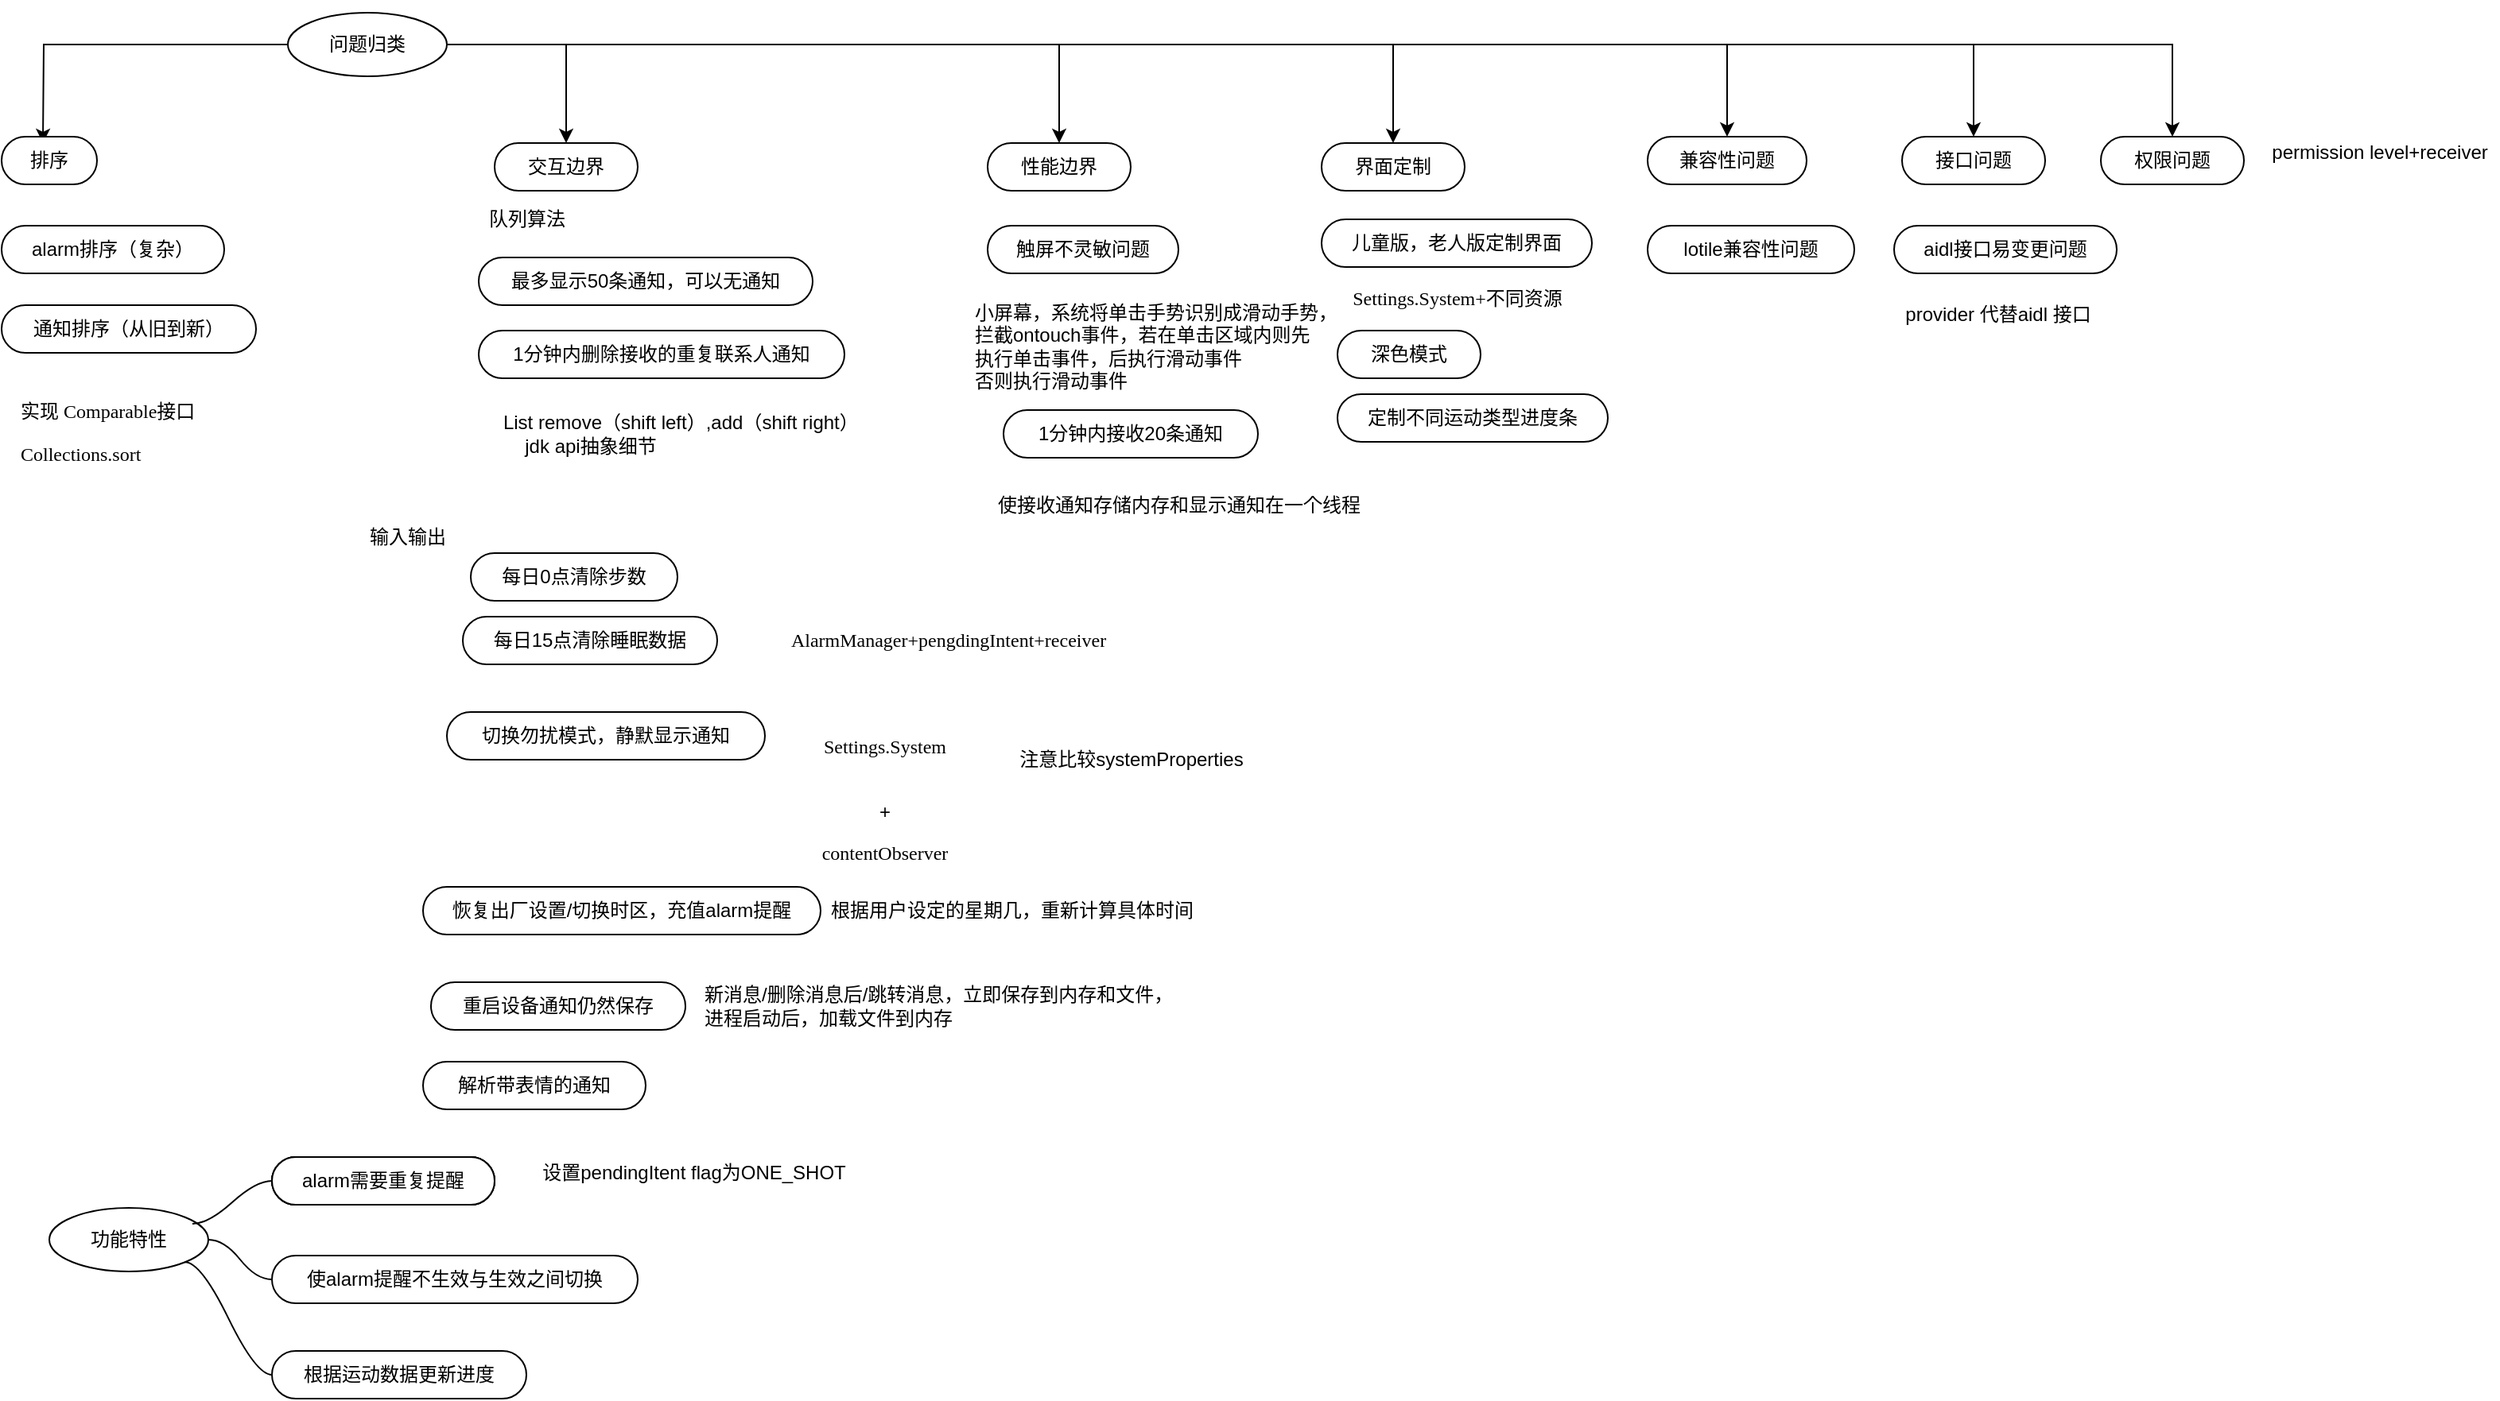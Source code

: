 <mxfile version="14.4.8" type="github" pages="5">
  <diagram id="mVWWuTxC_VbO-vwNad3Q" name="Plan">
    <mxGraphModel dx="782" dy="404" grid="1" gridSize="10" guides="1" tooltips="1" connect="1" arrows="1" fold="1" page="1" pageScale="1" pageWidth="850" pageHeight="1100" math="0" shadow="0">
      <root>
        <mxCell id="tNLlz-yMEQtdrSRHmOsQ-0" />
        <mxCell id="tNLlz-yMEQtdrSRHmOsQ-1" parent="tNLlz-yMEQtdrSRHmOsQ-0" />
        <mxCell id="tNLlz-yMEQtdrSRHmOsQ-23" style="edgeStyle=orthogonalEdgeStyle;rounded=0;orthogonalLoop=1;jettySize=auto;html=1;exitX=1;exitY=0.5;exitDx=0;exitDy=0;entryX=0.5;entryY=0;entryDx=0;entryDy=0;" parent="tNLlz-yMEQtdrSRHmOsQ-1" source="tNLlz-yMEQtdrSRHmOsQ-5" target="tNLlz-yMEQtdrSRHmOsQ-19" edge="1">
          <mxGeometry relative="1" as="geometry" />
        </mxCell>
        <mxCell id="tNLlz-yMEQtdrSRHmOsQ-24" style="edgeStyle=orthogonalEdgeStyle;rounded=0;orthogonalLoop=1;jettySize=auto;html=1;entryX=0.5;entryY=0;entryDx=0;entryDy=0;" parent="tNLlz-yMEQtdrSRHmOsQ-1" source="tNLlz-yMEQtdrSRHmOsQ-5" edge="1">
          <mxGeometry relative="1" as="geometry">
            <mxPoint x="36" y="152" as="targetPoint" />
          </mxGeometry>
        </mxCell>
        <mxCell id="tNLlz-yMEQtdrSRHmOsQ-25" style="edgeStyle=orthogonalEdgeStyle;rounded=0;orthogonalLoop=1;jettySize=auto;html=1;entryX=0.5;entryY=0;entryDx=0;entryDy=0;" parent="tNLlz-yMEQtdrSRHmOsQ-1" source="tNLlz-yMEQtdrSRHmOsQ-5" target="tNLlz-yMEQtdrSRHmOsQ-18" edge="1">
          <mxGeometry relative="1" as="geometry" />
        </mxCell>
        <mxCell id="tNLlz-yMEQtdrSRHmOsQ-34" style="edgeStyle=orthogonalEdgeStyle;rounded=0;orthogonalLoop=1;jettySize=auto;html=1;" parent="tNLlz-yMEQtdrSRHmOsQ-1" source="tNLlz-yMEQtdrSRHmOsQ-5" target="tNLlz-yMEQtdrSRHmOsQ-26" edge="1">
          <mxGeometry relative="1" as="geometry" />
        </mxCell>
        <mxCell id="tNLlz-yMEQtdrSRHmOsQ-56" style="edgeStyle=orthogonalEdgeStyle;rounded=0;orthogonalLoop=1;jettySize=auto;html=1;" parent="tNLlz-yMEQtdrSRHmOsQ-1" source="tNLlz-yMEQtdrSRHmOsQ-5" target="tNLlz-yMEQtdrSRHmOsQ-54" edge="1">
          <mxGeometry relative="1" as="geometry" />
        </mxCell>
        <mxCell id="tNLlz-yMEQtdrSRHmOsQ-57" style="edgeStyle=orthogonalEdgeStyle;rounded=0;orthogonalLoop=1;jettySize=auto;html=1;entryX=0.5;entryY=0;entryDx=0;entryDy=0;" parent="tNLlz-yMEQtdrSRHmOsQ-1" source="tNLlz-yMEQtdrSRHmOsQ-5" target="tNLlz-yMEQtdrSRHmOsQ-52" edge="1">
          <mxGeometry relative="1" as="geometry" />
        </mxCell>
        <mxCell id="tNLlz-yMEQtdrSRHmOsQ-61" style="edgeStyle=orthogonalEdgeStyle;rounded=0;orthogonalLoop=1;jettySize=auto;html=1;entryX=0.5;entryY=0;entryDx=0;entryDy=0;" parent="tNLlz-yMEQtdrSRHmOsQ-1" source="tNLlz-yMEQtdrSRHmOsQ-5" target="tNLlz-yMEQtdrSRHmOsQ-60" edge="1">
          <mxGeometry relative="1" as="geometry" />
        </mxCell>
        <mxCell id="tNLlz-yMEQtdrSRHmOsQ-5" value="问题归类" style="ellipse;whiteSpace=wrap;html=1;align=center;newEdgeStyle={&quot;edgeStyle&quot;:&quot;entityRelationEdgeStyle&quot;,&quot;startArrow&quot;:&quot;none&quot;,&quot;endArrow&quot;:&quot;none&quot;,&quot;segment&quot;:10,&quot;curved&quot;:1};treeFolding=1;treeMoving=1;" parent="tNLlz-yMEQtdrSRHmOsQ-1" vertex="1">
          <mxGeometry x="190" y="70" width="100" height="40" as="geometry" />
        </mxCell>
        <mxCell id="tNLlz-yMEQtdrSRHmOsQ-15" style="edgeStyle=orthogonalEdgeStyle;rounded=0;orthogonalLoop=1;jettySize=auto;html=1;exitX=0.5;exitY=1;exitDx=0;exitDy=0;" parent="tNLlz-yMEQtdrSRHmOsQ-1" edge="1">
          <mxGeometry relative="1" as="geometry">
            <mxPoint x="156" y="70" as="sourcePoint" />
            <mxPoint x="156" y="70" as="targetPoint" />
          </mxGeometry>
        </mxCell>
        <mxCell id="tNLlz-yMEQtdrSRHmOsQ-16" value="排序" style="whiteSpace=wrap;html=1;rounded=1;arcSize=50;align=center;verticalAlign=middle;strokeWidth=1;autosize=1;spacing=4;treeFolding=1;treeMoving=1;newEdgeStyle={&quot;edgeStyle&quot;:&quot;entityRelationEdgeStyle&quot;,&quot;startArrow&quot;:&quot;none&quot;,&quot;endArrow&quot;:&quot;none&quot;,&quot;segment&quot;:10,&quot;curved&quot;:1};" parent="tNLlz-yMEQtdrSRHmOsQ-1" vertex="1">
          <mxGeometry x="10" y="148" width="60" height="30" as="geometry" />
        </mxCell>
        <mxCell id="tNLlz-yMEQtdrSRHmOsQ-18" value="交互边界" style="whiteSpace=wrap;html=1;rounded=1;arcSize=50;align=center;verticalAlign=middle;strokeWidth=1;autosize=1;spacing=4;treeFolding=1;treeMoving=1;newEdgeStyle={&quot;edgeStyle&quot;:&quot;entityRelationEdgeStyle&quot;,&quot;startArrow&quot;:&quot;none&quot;,&quot;endArrow&quot;:&quot;none&quot;,&quot;segment&quot;:10,&quot;curved&quot;:1};" parent="tNLlz-yMEQtdrSRHmOsQ-1" vertex="1">
          <mxGeometry x="320" y="152" width="90" height="30" as="geometry" />
        </mxCell>
        <mxCell id="tNLlz-yMEQtdrSRHmOsQ-19" value="界面定制" style="whiteSpace=wrap;html=1;rounded=1;arcSize=50;align=center;verticalAlign=middle;strokeWidth=1;autosize=1;spacing=4;treeFolding=1;treeMoving=1;newEdgeStyle={&quot;edgeStyle&quot;:&quot;entityRelationEdgeStyle&quot;,&quot;startArrow&quot;:&quot;none&quot;,&quot;endArrow&quot;:&quot;none&quot;,&quot;segment&quot;:10,&quot;curved&quot;:1};" parent="tNLlz-yMEQtdrSRHmOsQ-1" vertex="1">
          <mxGeometry x="840" y="152" width="90" height="30" as="geometry" />
        </mxCell>
        <mxCell id="tNLlz-yMEQtdrSRHmOsQ-26" value="性能边界" style="whiteSpace=wrap;html=1;rounded=1;arcSize=50;align=center;verticalAlign=middle;strokeWidth=1;autosize=1;spacing=4;treeFolding=1;treeMoving=1;newEdgeStyle={&quot;edgeStyle&quot;:&quot;entityRelationEdgeStyle&quot;,&quot;startArrow&quot;:&quot;none&quot;,&quot;endArrow&quot;:&quot;none&quot;,&quot;segment&quot;:10,&quot;curved&quot;:1};" parent="tNLlz-yMEQtdrSRHmOsQ-1" vertex="1">
          <mxGeometry x="630" y="152" width="90" height="30" as="geometry" />
        </mxCell>
        <mxCell id="tNLlz-yMEQtdrSRHmOsQ-28" value="alarm排序（复杂）" style="whiteSpace=wrap;html=1;rounded=1;arcSize=50;align=center;verticalAlign=middle;strokeWidth=1;autosize=1;spacing=4;treeFolding=1;treeMoving=1;newEdgeStyle={&quot;edgeStyle&quot;:&quot;entityRelationEdgeStyle&quot;,&quot;startArrow&quot;:&quot;none&quot;,&quot;endArrow&quot;:&quot;none&quot;,&quot;segment&quot;:10,&quot;curved&quot;:1};" parent="tNLlz-yMEQtdrSRHmOsQ-1" vertex="1">
          <mxGeometry x="10" y="204" width="140" height="30" as="geometry" />
        </mxCell>
        <mxCell id="tNLlz-yMEQtdrSRHmOsQ-29" value="通知排序（从旧到新）" style="whiteSpace=wrap;html=1;rounded=1;arcSize=50;align=center;verticalAlign=middle;strokeWidth=1;autosize=1;spacing=4;treeFolding=1;treeMoving=1;newEdgeStyle={&quot;edgeStyle&quot;:&quot;entityRelationEdgeStyle&quot;,&quot;startArrow&quot;:&quot;none&quot;,&quot;endArrow&quot;:&quot;none&quot;,&quot;segment&quot;:10,&quot;curved&quot;:1};" parent="tNLlz-yMEQtdrSRHmOsQ-1" vertex="1">
          <mxGeometry x="10" y="254" width="160" height="30" as="geometry" />
        </mxCell>
        <mxCell id="tNLlz-yMEQtdrSRHmOsQ-30" value="最多显示50条通知，可以无通知" style="whiteSpace=wrap;html=1;rounded=1;arcSize=50;align=center;verticalAlign=middle;strokeWidth=1;autosize=1;spacing=4;treeFolding=1;treeMoving=1;newEdgeStyle={&quot;edgeStyle&quot;:&quot;entityRelationEdgeStyle&quot;,&quot;startArrow&quot;:&quot;none&quot;,&quot;endArrow&quot;:&quot;none&quot;,&quot;segment&quot;:10,&quot;curved&quot;:1};" parent="tNLlz-yMEQtdrSRHmOsQ-1" vertex="1">
          <mxGeometry x="310" y="224" width="210" height="30" as="geometry" />
        </mxCell>
        <mxCell id="tNLlz-yMEQtdrSRHmOsQ-31" style="edgeStyle=orthogonalEdgeStyle;rounded=0;orthogonalLoop=1;jettySize=auto;html=1;exitX=0.5;exitY=1;exitDx=0;exitDy=0;" parent="tNLlz-yMEQtdrSRHmOsQ-1" source="tNLlz-yMEQtdrSRHmOsQ-30" target="tNLlz-yMEQtdrSRHmOsQ-30" edge="1">
          <mxGeometry relative="1" as="geometry" />
        </mxCell>
        <mxCell id="tNLlz-yMEQtdrSRHmOsQ-35" value="1分钟内接收20条通知" style="whiteSpace=wrap;html=1;rounded=1;arcSize=50;align=center;verticalAlign=middle;strokeWidth=1;autosize=1;spacing=4;treeFolding=1;treeMoving=1;newEdgeStyle={&quot;edgeStyle&quot;:&quot;entityRelationEdgeStyle&quot;,&quot;startArrow&quot;:&quot;none&quot;,&quot;endArrow&quot;:&quot;none&quot;,&quot;segment&quot;:10,&quot;curved&quot;:1};" parent="tNLlz-yMEQtdrSRHmOsQ-1" vertex="1">
          <mxGeometry x="640" y="320" width="160" height="30" as="geometry" />
        </mxCell>
        <mxCell id="tNLlz-yMEQtdrSRHmOsQ-36" value="1分钟内删除接收的重复联系人通知" style="whiteSpace=wrap;html=1;rounded=1;arcSize=50;align=center;verticalAlign=middle;strokeWidth=1;autosize=1;spacing=4;treeFolding=1;treeMoving=1;newEdgeStyle={&quot;edgeStyle&quot;:&quot;entityRelationEdgeStyle&quot;,&quot;startArrow&quot;:&quot;none&quot;,&quot;endArrow&quot;:&quot;none&quot;,&quot;segment&quot;:10,&quot;curved&quot;:1};" parent="tNLlz-yMEQtdrSRHmOsQ-1" vertex="1">
          <mxGeometry x="310" y="270" width="230" height="30" as="geometry" />
        </mxCell>
        <mxCell id="tNLlz-yMEQtdrSRHmOsQ-37" value="儿童版，老人版定制界面" style="whiteSpace=wrap;html=1;rounded=1;arcSize=50;align=center;verticalAlign=middle;strokeWidth=1;autosize=1;spacing=4;treeFolding=1;treeMoving=1;newEdgeStyle={&quot;edgeStyle&quot;:&quot;entityRelationEdgeStyle&quot;,&quot;startArrow&quot;:&quot;none&quot;,&quot;endArrow&quot;:&quot;none&quot;,&quot;segment&quot;:10,&quot;curved&quot;:1};" parent="tNLlz-yMEQtdrSRHmOsQ-1" vertex="1">
          <mxGeometry x="840" y="200" width="170" height="30" as="geometry" />
        </mxCell>
        <mxCell id="tNLlz-yMEQtdrSRHmOsQ-38" value="重启设备通知仍然保存" style="whiteSpace=wrap;html=1;rounded=1;arcSize=50;align=center;verticalAlign=middle;strokeWidth=1;autosize=1;spacing=4;treeFolding=1;treeMoving=1;newEdgeStyle={&quot;edgeStyle&quot;:&quot;entityRelationEdgeStyle&quot;,&quot;startArrow&quot;:&quot;none&quot;,&quot;endArrow&quot;:&quot;none&quot;,&quot;segment&quot;:10,&quot;curved&quot;:1};" parent="tNLlz-yMEQtdrSRHmOsQ-1" vertex="1">
          <mxGeometry x="280" y="680" width="160" height="30" as="geometry" />
        </mxCell>
        <mxCell id="tNLlz-yMEQtdrSRHmOsQ-39" value="切换勿扰模式，静默显示通知" style="whiteSpace=wrap;html=1;rounded=1;arcSize=50;align=center;verticalAlign=middle;strokeWidth=1;autosize=1;spacing=4;treeFolding=1;treeMoving=1;newEdgeStyle={&quot;edgeStyle&quot;:&quot;entityRelationEdgeStyle&quot;,&quot;startArrow&quot;:&quot;none&quot;,&quot;endArrow&quot;:&quot;none&quot;,&quot;segment&quot;:10,&quot;curved&quot;:1};" parent="tNLlz-yMEQtdrSRHmOsQ-1" vertex="1">
          <mxGeometry x="290" y="510" width="200" height="30" as="geometry" />
        </mxCell>
        <mxCell id="tNLlz-yMEQtdrSRHmOsQ-40" value="解析带表情的通知" style="whiteSpace=wrap;html=1;rounded=1;arcSize=50;align=center;verticalAlign=middle;strokeWidth=1;autosize=1;spacing=4;treeFolding=1;treeMoving=1;newEdgeStyle={&quot;edgeStyle&quot;:&quot;entityRelationEdgeStyle&quot;,&quot;startArrow&quot;:&quot;none&quot;,&quot;endArrow&quot;:&quot;none&quot;,&quot;segment&quot;:10,&quot;curved&quot;:1};" parent="tNLlz-yMEQtdrSRHmOsQ-1" vertex="1">
          <mxGeometry x="275" y="730" width="140" height="30" as="geometry" />
        </mxCell>
        <mxCell id="tNLlz-yMEQtdrSRHmOsQ-41" value="触屏不灵敏问题" style="whiteSpace=wrap;html=1;rounded=1;arcSize=50;align=center;verticalAlign=middle;strokeWidth=1;autosize=1;spacing=4;treeFolding=1;treeMoving=1;newEdgeStyle={&quot;edgeStyle&quot;:&quot;entityRelationEdgeStyle&quot;,&quot;startArrow&quot;:&quot;none&quot;,&quot;endArrow&quot;:&quot;none&quot;,&quot;segment&quot;:10,&quot;curved&quot;:1};" parent="tNLlz-yMEQtdrSRHmOsQ-1" vertex="1">
          <mxGeometry x="630" y="204" width="120" height="30" as="geometry" />
        </mxCell>
        <mxCell id="tNLlz-yMEQtdrSRHmOsQ-42" value="恢复出厂设置/切换时区，充值alarm提醒" style="whiteSpace=wrap;html=1;rounded=1;arcSize=50;align=center;verticalAlign=middle;strokeWidth=1;autosize=1;spacing=4;treeFolding=1;treeMoving=1;newEdgeStyle={&quot;edgeStyle&quot;:&quot;entityRelationEdgeStyle&quot;,&quot;startArrow&quot;:&quot;none&quot;,&quot;endArrow&quot;:&quot;none&quot;,&quot;segment&quot;:10,&quot;curved&quot;:1};" parent="tNLlz-yMEQtdrSRHmOsQ-1" vertex="1">
          <mxGeometry x="275" y="620" width="250" height="30" as="geometry" />
        </mxCell>
        <mxCell id="tNLlz-yMEQtdrSRHmOsQ-43" value="功能特性" style="ellipse;whiteSpace=wrap;html=1;align=center;newEdgeStyle={&quot;edgeStyle&quot;:&quot;entityRelationEdgeStyle&quot;,&quot;startArrow&quot;:&quot;none&quot;,&quot;endArrow&quot;:&quot;none&quot;,&quot;segment&quot;:10,&quot;curved&quot;:1};treeFolding=1;treeMoving=1;" parent="tNLlz-yMEQtdrSRHmOsQ-1" vertex="1">
          <mxGeometry x="40" y="822" width="100" height="40" as="geometry" />
        </mxCell>
        <mxCell id="tNLlz-yMEQtdrSRHmOsQ-44" value="alarm需要重复提醒" style="whiteSpace=wrap;html=1;rounded=1;arcSize=50;align=center;verticalAlign=middle;strokeWidth=1;autosize=1;spacing=4;treeFolding=1;treeMoving=1;newEdgeStyle={&quot;edgeStyle&quot;:&quot;entityRelationEdgeStyle&quot;,&quot;startArrow&quot;:&quot;none&quot;,&quot;endArrow&quot;:&quot;none&quot;,&quot;segment&quot;:10,&quot;curved&quot;:1};" parent="tNLlz-yMEQtdrSRHmOsQ-1" vertex="1">
          <mxGeometry x="180" y="790" width="140" height="30" as="geometry" />
        </mxCell>
        <mxCell id="tNLlz-yMEQtdrSRHmOsQ-45" value="" style="edgeStyle=entityRelationEdgeStyle;startArrow=none;endArrow=none;segment=10;curved=1;" parent="tNLlz-yMEQtdrSRHmOsQ-1" target="tNLlz-yMEQtdrSRHmOsQ-44" edge="1">
          <mxGeometry relative="1" as="geometry">
            <mxPoint x="130" y="832" as="sourcePoint" />
          </mxGeometry>
        </mxCell>
        <mxCell id="tNLlz-yMEQtdrSRHmOsQ-46" value="使alarm提醒不生效与生效之间切换" style="whiteSpace=wrap;html=1;rounded=1;arcSize=50;align=center;verticalAlign=middle;strokeWidth=1;autosize=1;spacing=4;treeFolding=1;treeMoving=1;newEdgeStyle={&quot;edgeStyle&quot;:&quot;entityRelationEdgeStyle&quot;,&quot;startArrow&quot;:&quot;none&quot;,&quot;endArrow&quot;:&quot;none&quot;,&quot;segment&quot;:10,&quot;curved&quot;:1};" parent="tNLlz-yMEQtdrSRHmOsQ-1" vertex="1">
          <mxGeometry x="180" y="852" width="230" height="30" as="geometry" />
        </mxCell>
        <mxCell id="tNLlz-yMEQtdrSRHmOsQ-47" value="" style="edgeStyle=entityRelationEdgeStyle;startArrow=none;endArrow=none;segment=10;curved=1;exitX=1;exitY=0.5;exitDx=0;exitDy=0;" parent="tNLlz-yMEQtdrSRHmOsQ-1" source="tNLlz-yMEQtdrSRHmOsQ-43" target="tNLlz-yMEQtdrSRHmOsQ-46" edge="1">
          <mxGeometry relative="1" as="geometry">
            <mxPoint x="160" y="882" as="sourcePoint" />
          </mxGeometry>
        </mxCell>
        <mxCell id="tNLlz-yMEQtdrSRHmOsQ-48" value="定制不同运动类型进度条" style="whiteSpace=wrap;html=1;rounded=1;arcSize=50;align=center;verticalAlign=middle;strokeWidth=1;autosize=1;spacing=4;treeFolding=1;treeMoving=1;newEdgeStyle={&quot;edgeStyle&quot;:&quot;entityRelationEdgeStyle&quot;,&quot;startArrow&quot;:&quot;none&quot;,&quot;endArrow&quot;:&quot;none&quot;,&quot;segment&quot;:10,&quot;curved&quot;:1};" parent="tNLlz-yMEQtdrSRHmOsQ-1" vertex="1">
          <mxGeometry x="850" y="310" width="170" height="30" as="geometry" />
        </mxCell>
        <mxCell id="tNLlz-yMEQtdrSRHmOsQ-50" value="根据运动数据更新进度" style="whiteSpace=wrap;html=1;rounded=1;arcSize=50;align=center;verticalAlign=middle;strokeWidth=1;autosize=1;spacing=4;treeFolding=1;treeMoving=1;newEdgeStyle={&quot;edgeStyle&quot;:&quot;entityRelationEdgeStyle&quot;,&quot;startArrow&quot;:&quot;none&quot;,&quot;endArrow&quot;:&quot;none&quot;,&quot;segment&quot;:10,&quot;curved&quot;:1};" parent="tNLlz-yMEQtdrSRHmOsQ-1" vertex="1">
          <mxGeometry x="180" y="912" width="160" height="30" as="geometry" />
        </mxCell>
        <mxCell id="tNLlz-yMEQtdrSRHmOsQ-51" value="" style="edgeStyle=entityRelationEdgeStyle;startArrow=none;endArrow=none;segment=10;curved=1;exitX=1;exitY=1;exitDx=0;exitDy=0;" parent="tNLlz-yMEQtdrSRHmOsQ-1" source="tNLlz-yMEQtdrSRHmOsQ-43" target="tNLlz-yMEQtdrSRHmOsQ-50" edge="1">
          <mxGeometry relative="1" as="geometry">
            <mxPoint x="130" y="882" as="sourcePoint" />
          </mxGeometry>
        </mxCell>
        <mxCell id="tNLlz-yMEQtdrSRHmOsQ-52" value="兼容性问题" style="whiteSpace=wrap;html=1;rounded=1;arcSize=50;align=center;verticalAlign=middle;strokeWidth=1;autosize=1;spacing=4;treeFolding=1;treeMoving=1;newEdgeStyle={&quot;edgeStyle&quot;:&quot;entityRelationEdgeStyle&quot;,&quot;startArrow&quot;:&quot;none&quot;,&quot;endArrow&quot;:&quot;none&quot;,&quot;segment&quot;:10,&quot;curved&quot;:1};" parent="tNLlz-yMEQtdrSRHmOsQ-1" vertex="1">
          <mxGeometry x="1045" y="148" width="100" height="30" as="geometry" />
        </mxCell>
        <mxCell id="tNLlz-yMEQtdrSRHmOsQ-53" value="lotile兼容性问题" style="whiteSpace=wrap;html=1;rounded=1;arcSize=50;align=center;verticalAlign=middle;strokeWidth=1;autosize=1;spacing=4;treeFolding=1;treeMoving=1;newEdgeStyle={&quot;edgeStyle&quot;:&quot;entityRelationEdgeStyle&quot;,&quot;startArrow&quot;:&quot;none&quot;,&quot;endArrow&quot;:&quot;none&quot;,&quot;segment&quot;:10,&quot;curved&quot;:1};" parent="tNLlz-yMEQtdrSRHmOsQ-1" vertex="1">
          <mxGeometry x="1045" y="204" width="130" height="30" as="geometry" />
        </mxCell>
        <mxCell id="tNLlz-yMEQtdrSRHmOsQ-54" value="接口问题" style="whiteSpace=wrap;html=1;rounded=1;arcSize=50;align=center;verticalAlign=middle;strokeWidth=1;autosize=1;spacing=4;treeFolding=1;treeMoving=1;newEdgeStyle={&quot;edgeStyle&quot;:&quot;entityRelationEdgeStyle&quot;,&quot;startArrow&quot;:&quot;none&quot;,&quot;endArrow&quot;:&quot;none&quot;,&quot;segment&quot;:10,&quot;curved&quot;:1};" parent="tNLlz-yMEQtdrSRHmOsQ-1" vertex="1">
          <mxGeometry x="1205" y="148" width="90" height="30" as="geometry" />
        </mxCell>
        <mxCell id="tNLlz-yMEQtdrSRHmOsQ-55" value="aidl接口易变更问题" style="whiteSpace=wrap;html=1;rounded=1;arcSize=50;align=center;verticalAlign=middle;strokeWidth=1;autosize=1;spacing=4;treeFolding=1;treeMoving=1;newEdgeStyle={&quot;edgeStyle&quot;:&quot;entityRelationEdgeStyle&quot;,&quot;startArrow&quot;:&quot;none&quot;,&quot;endArrow&quot;:&quot;none&quot;,&quot;segment&quot;:10,&quot;curved&quot;:1};" parent="tNLlz-yMEQtdrSRHmOsQ-1" vertex="1">
          <mxGeometry x="1200" y="204" width="140" height="30" as="geometry" />
        </mxCell>
        <mxCell id="tNLlz-yMEQtdrSRHmOsQ-58" value="每日0点清除步数" style="whiteSpace=wrap;html=1;rounded=1;arcSize=50;align=center;verticalAlign=middle;strokeWidth=1;autosize=1;spacing=4;treeFolding=1;treeMoving=1;newEdgeStyle={&quot;edgeStyle&quot;:&quot;entityRelationEdgeStyle&quot;,&quot;startArrow&quot;:&quot;none&quot;,&quot;endArrow&quot;:&quot;none&quot;,&quot;segment&quot;:10,&quot;curved&quot;:1};" parent="tNLlz-yMEQtdrSRHmOsQ-1" vertex="1">
          <mxGeometry x="305" y="410" width="130" height="30" as="geometry" />
        </mxCell>
        <mxCell id="tNLlz-yMEQtdrSRHmOsQ-59" value="每日15点清除睡眠数据" style="whiteSpace=wrap;html=1;rounded=1;arcSize=50;align=center;verticalAlign=middle;strokeWidth=1;autosize=1;spacing=4;treeFolding=1;treeMoving=1;newEdgeStyle={&quot;edgeStyle&quot;:&quot;entityRelationEdgeStyle&quot;,&quot;startArrow&quot;:&quot;none&quot;,&quot;endArrow&quot;:&quot;none&quot;,&quot;segment&quot;:10,&quot;curved&quot;:1};" parent="tNLlz-yMEQtdrSRHmOsQ-1" vertex="1">
          <mxGeometry x="300" y="450" width="160" height="30" as="geometry" />
        </mxCell>
        <mxCell id="tNLlz-yMEQtdrSRHmOsQ-60" value="权限问题" style="whiteSpace=wrap;html=1;rounded=1;arcSize=50;align=center;verticalAlign=middle;strokeWidth=1;autosize=1;spacing=4;treeFolding=1;treeMoving=1;newEdgeStyle={&quot;edgeStyle&quot;:&quot;entityRelationEdgeStyle&quot;,&quot;startArrow&quot;:&quot;none&quot;,&quot;endArrow&quot;:&quot;none&quot;,&quot;segment&quot;:10,&quot;curved&quot;:1};" parent="tNLlz-yMEQtdrSRHmOsQ-1" vertex="1">
          <mxGeometry x="1330" y="148" width="90" height="30" as="geometry" />
        </mxCell>
        <mxCell id="z47raid-4QwAcMhE8_F2-0" value="&lt;div align=&quot;left&quot;&gt;&lt;font style=&quot;font-size: 12px&quot; face=&quot;Verdana&quot;&gt;实现 Comparable接口&lt;/font&gt;&lt;/div&gt;&lt;div align=&quot;left&quot;&gt;&lt;pre style=&quot;background-color: rgb(255 , 255 , 255) ; color: rgb(0 , 0 , 0)&quot;&gt;&lt;font style=&quot;font-size: 12px&quot; face=&quot;Verdana&quot;&gt;Collections.sort&lt;/font&gt;&lt;/pre&gt;&lt;/div&gt;" style="text;html=1;align=left;verticalAlign=middle;resizable=0;points=[];autosize=1;" parent="tNLlz-yMEQtdrSRHmOsQ-1" vertex="1">
          <mxGeometry x="20" y="310" width="140" height="60" as="geometry" />
        </mxCell>
        <mxCell id="z47raid-4QwAcMhE8_F2-1" value="队列算法" style="text;html=1;align=center;verticalAlign=middle;resizable=0;points=[];autosize=1;" parent="tNLlz-yMEQtdrSRHmOsQ-1" vertex="1">
          <mxGeometry x="310" y="190" width="60" height="20" as="geometry" />
        </mxCell>
        <mxCell id="z47raid-4QwAcMhE8_F2-2" value="alarm需要重复提醒" style="whiteSpace=wrap;html=1;rounded=1;arcSize=50;align=center;verticalAlign=middle;strokeWidth=1;autosize=1;spacing=4;treeFolding=1;treeMoving=1;newEdgeStyle={&quot;edgeStyle&quot;:&quot;entityRelationEdgeStyle&quot;,&quot;startArrow&quot;:&quot;none&quot;,&quot;endArrow&quot;:&quot;none&quot;,&quot;segment&quot;:10,&quot;curved&quot;:1};" parent="tNLlz-yMEQtdrSRHmOsQ-1" vertex="1">
          <mxGeometry x="180" y="790" width="140" height="30" as="geometry" />
        </mxCell>
        <mxCell id="z47raid-4QwAcMhE8_F2-3" value="alarm需要重复提醒" style="whiteSpace=wrap;html=1;rounded=1;arcSize=50;align=center;verticalAlign=middle;strokeWidth=1;autosize=1;spacing=4;treeFolding=1;treeMoving=1;newEdgeStyle={&quot;edgeStyle&quot;:&quot;entityRelationEdgeStyle&quot;,&quot;startArrow&quot;:&quot;none&quot;,&quot;endArrow&quot;:&quot;none&quot;,&quot;segment&quot;:10,&quot;curved&quot;:1};" parent="tNLlz-yMEQtdrSRHmOsQ-1" vertex="1">
          <mxGeometry x="180" y="790" width="140" height="30" as="geometry" />
        </mxCell>
        <mxCell id="z47raid-4QwAcMhE8_F2-4" value="输入输出" style="text;html=1;align=center;verticalAlign=middle;resizable=0;points=[];autosize=1;" parent="tNLlz-yMEQtdrSRHmOsQ-1" vertex="1">
          <mxGeometry x="235" y="390" width="60" height="20" as="geometry" />
        </mxCell>
        <mxCell id="BQzjKILyL0WDWtUlH1uS-0" value="&lt;div&gt;&amp;nbsp;&amp;nbsp;&amp;nbsp;&amp;nbsp;&amp;nbsp;&amp;nbsp;&amp;nbsp;&amp;nbsp;&amp;nbsp;&amp;nbsp;&amp;nbsp;&amp;nbsp;&amp;nbsp;&amp;nbsp;&amp;nbsp;&amp;nbsp;&amp;nbsp;&amp;nbsp;&amp;nbsp;&amp;nbsp;&amp;nbsp;&amp;nbsp;&amp;nbsp;&amp;nbsp;&amp;nbsp;&amp;nbsp;&amp;nbsp;&amp;nbsp;&amp;nbsp;&amp;nbsp;&amp;nbsp;&amp;nbsp;&amp;nbsp; List remove（shift left）,add（shift right） &lt;br&gt;&lt;/div&gt;&lt;div&gt;jdk api抽象细节&lt;/div&gt;" style="text;html=1;align=center;verticalAlign=middle;resizable=0;points=[];autosize=1;" vertex="1" parent="tNLlz-yMEQtdrSRHmOsQ-1">
          <mxGeometry x="205" y="320" width="350" height="30" as="geometry" />
        </mxCell>
        <mxCell id="BQzjKILyL0WDWtUlH1uS-1" value="&lt;pre style=&quot;background-color: rgb(255 , 255 , 255) ; color: rgb(0 , 0 , 0) ; font-family: &amp;#34;consolas&amp;#34;&quot;&gt;&lt;font style=&quot;font-size: 12px&quot;&gt;AlarmManager&lt;/font&gt;&lt;font style=&quot;font-size: 12px&quot;&gt;+pengdingIntent+receiver&lt;/font&gt;&lt;/pre&gt;" style="text;html=1;align=center;verticalAlign=middle;resizable=0;points=[];autosize=1;" vertex="1" parent="tNLlz-yMEQtdrSRHmOsQ-1">
          <mxGeometry x="480" y="445" width="250" height="40" as="geometry" />
        </mxCell>
        <mxCell id="BQzjKILyL0WDWtUlH1uS-2" value="&lt;pre style=&quot;background-color: rgb(255 , 255 , 255) ; color: rgb(0 , 0 , 0) ; font-family: &amp;#34;consolas&amp;#34;&quot;&gt;&lt;font style=&quot;font-size: 12px&quot;&gt;Settings.System&lt;/font&gt;&lt;/pre&gt;&lt;div&gt;&lt;font style=&quot;font-size: 12px&quot;&gt;&lt;br&gt;&lt;/font&gt;&lt;/div&gt;&lt;div&gt;&lt;font style=&quot;font-size: 12px&quot;&gt;+&lt;br&gt;&lt;/font&gt;&lt;pre style=&quot;background-color: rgb(255 , 255 , 255) ; color: rgb(0 , 0 , 0) ; font-family: &amp;#34;consolas&amp;#34;&quot;&gt;&lt;font style=&quot;font-size: 12px&quot;&gt;contentObserver&lt;/font&gt;&lt;/pre&gt;&lt;/div&gt;" style="text;html=1;align=center;verticalAlign=middle;resizable=0;points=[];autosize=1;" vertex="1" parent="tNLlz-yMEQtdrSRHmOsQ-1">
          <mxGeometry x="510" y="510" width="110" height="110" as="geometry" />
        </mxCell>
        <mxCell id="BQzjKILyL0WDWtUlH1uS-3" value="&amp;nbsp;&amp;nbsp;&amp;nbsp;&amp;nbsp;&amp;nbsp;&amp;nbsp;&amp;nbsp;&amp;nbsp;&amp;nbsp;&amp;nbsp;&amp;nbsp;&amp;nbsp;&amp;nbsp;&amp;nbsp; 根据用户设定的星期几，重新计算具体时间" style="text;html=1;align=center;verticalAlign=middle;resizable=0;points=[];autosize=1;" vertex="1" parent="tNLlz-yMEQtdrSRHmOsQ-1">
          <mxGeometry x="475" y="625" width="290" height="20" as="geometry" />
        </mxCell>
        <mxCell id="BQzjKILyL0WDWtUlH1uS-4" value="注意比较systemProperties" style="text;html=1;align=center;verticalAlign=middle;resizable=0;points=[];autosize=1;" vertex="1" parent="tNLlz-yMEQtdrSRHmOsQ-1">
          <mxGeometry x="640" y="530" width="160" height="20" as="geometry" />
        </mxCell>
        <mxCell id="BQzjKILyL0WDWtUlH1uS-5" value="&lt;div align=&quot;left&quot;&gt;新消息/删除消息后/跳转消息，立即保存到内存和文件，&lt;/div&gt;&lt;div align=&quot;left&quot;&gt;进程启动后，加载文件到内存&lt;/div&gt;" style="text;html=1;align=left;verticalAlign=middle;resizable=0;points=[];autosize=1;" vertex="1" parent="tNLlz-yMEQtdrSRHmOsQ-1">
          <mxGeometry x="450" y="680" width="310" height="30" as="geometry" />
        </mxCell>
        <mxCell id="BQzjKILyL0WDWtUlH1uS-6" value="&lt;pre style=&quot;background-color: rgb(255 , 255 , 255) ; color: rgb(0 , 0 , 0) ; font-family: &amp;#34;consolas&amp;#34;&quot;&gt;&lt;font style=&quot;font-size: 12px&quot;&gt;Settings.System+不同资源&lt;/font&gt;&lt;/pre&gt;" style="text;html=1;align=center;verticalAlign=middle;resizable=0;points=[];autosize=1;" vertex="1" parent="tNLlz-yMEQtdrSRHmOsQ-1">
          <mxGeometry x="840" y="230" width="170" height="40" as="geometry" />
        </mxCell>
        <mxCell id="BQzjKILyL0WDWtUlH1uS-7" value="permission level+receiver" style="text;html=1;align=center;verticalAlign=middle;resizable=0;points=[];autosize=1;" vertex="1" parent="tNLlz-yMEQtdrSRHmOsQ-1">
          <mxGeometry x="1430" y="148" width="150" height="20" as="geometry" />
        </mxCell>
        <mxCell id="BQzjKILyL0WDWtUlH1uS-8" value="provider 代替aidl 接口" style="text;html=1;align=center;verticalAlign=middle;resizable=0;points=[];autosize=1;" vertex="1" parent="tNLlz-yMEQtdrSRHmOsQ-1">
          <mxGeometry x="1200" y="250" width="130" height="20" as="geometry" />
        </mxCell>
        <mxCell id="BQzjKILyL0WDWtUlH1uS-9" value="&lt;div align=&quot;left&quot;&gt;小屏幕，系统将单击手势识别成滑动手势，&lt;/div&gt;&lt;div align=&quot;left&quot;&gt;拦截ontouch事件，若在单击区域内则先&lt;/div&gt;&lt;div align=&quot;left&quot;&gt;执行单击事件，后执行滑动事件&lt;/div&gt;&lt;div align=&quot;left&quot;&gt;否则执行滑动事件&lt;/div&gt;" style="text;html=1;align=left;verticalAlign=middle;resizable=0;points=[];autosize=1;" vertex="1" parent="tNLlz-yMEQtdrSRHmOsQ-1">
          <mxGeometry x="620" y="250" width="240" height="60" as="geometry" />
        </mxCell>
        <mxCell id="BQzjKILyL0WDWtUlH1uS-10" value="使接收通知存储内存和显示通知在一个线程" style="text;html=1;align=center;verticalAlign=middle;resizable=0;points=[];autosize=1;" vertex="1" parent="tNLlz-yMEQtdrSRHmOsQ-1">
          <mxGeometry x="630" y="370" width="240" height="20" as="geometry" />
        </mxCell>
        <mxCell id="BQzjKILyL0WDWtUlH1uS-11" value="深色模式" style="whiteSpace=wrap;html=1;rounded=1;arcSize=50;align=center;verticalAlign=middle;strokeWidth=1;autosize=1;spacing=4;treeFolding=1;treeMoving=1;newEdgeStyle={&quot;edgeStyle&quot;:&quot;entityRelationEdgeStyle&quot;,&quot;startArrow&quot;:&quot;none&quot;,&quot;endArrow&quot;:&quot;none&quot;,&quot;segment&quot;:10,&quot;curved&quot;:1};" vertex="1" parent="tNLlz-yMEQtdrSRHmOsQ-1">
          <mxGeometry x="850" y="270" width="90" height="30" as="geometry" />
        </mxCell>
        <mxCell id="BQzjKILyL0WDWtUlH1uS-12" value="设置pendingItent flag为ONE_SHOT" style="text;html=1;align=center;verticalAlign=middle;resizable=0;points=[];autosize=1;" vertex="1" parent="tNLlz-yMEQtdrSRHmOsQ-1">
          <mxGeometry x="340" y="790" width="210" height="20" as="geometry" />
        </mxCell>
      </root>
    </mxGraphModel>
  </diagram>
  <diagram id="wFE0QG_FPsp0jaGvCLVb" name="Page-1">
    <mxGraphModel dx="782" dy="404" grid="1" gridSize="10" guides="1" tooltips="1" connect="1" arrows="1" fold="1" page="1" pageScale="1" pageWidth="850" pageHeight="1100" math="0" shadow="0">
      <root>
        <mxCell id="0" />
        <mxCell id="1" parent="0" />
        <mxCell id="_5mSTuPxr-ZiKRkBDSY7-1" value="" style="swimlane;fontStyle=2;childLayout=stackLayout;horizontal=1;startSize=28;horizontalStack=1;resizeParent=1;resizeParentMax=0;resizeLast=0;collapsible=0;marginBottom=0;swimlaneFillColor=none;fontFamily=Permanent Marker;fontSize=16;points=[];verticalAlign=top;stackBorder=0;resizable=1;strokeWidth=2;sketch=1;disableMultiStroke=1;" parent="1" vertex="1">
          <mxGeometry x="160" y="80" width="540" height="440" as="geometry" />
        </mxCell>
        <object label="TO DO" status="New" id="_5mSTuPxr-ZiKRkBDSY7-2">
          <mxCell style="swimlane;strokeWidth=2;fontFamily=Permanent Marker;html=0;startSize=1;verticalAlign=bottom;spacingBottom=5;points=[];childLayout=stackLayout;stackBorder=20;stackSpacing=20;resizeLast=0;resizeParent=1;horizontalStack=0;collapsible=0;sketch=1;strokeColor=none;fillStyle=solid;fillColor=#A0522D;" parent="_5mSTuPxr-ZiKRkBDSY7-1" vertex="1">
            <mxGeometry y="28" width="180" height="412" as="geometry" />
          </mxCell>
        </object>
        <object label="DOING" status="In progress" id="_5mSTuPxr-ZiKRkBDSY7-6">
          <mxCell style="swimlane;strokeWidth=2;fontFamily=Permanent Marker;html=0;startSize=1;verticalAlign=bottom;spacingBottom=5;points=[];childLayout=stackLayout;stackBorder=20;stackSpacing=20;resizeLast=0;resizeParent=1;horizontalStack=0;collapsible=0;sketch=1;strokeColor=none;fillStyle=solid;fillColor=#006600;" parent="_5mSTuPxr-ZiKRkBDSY7-1" vertex="1">
            <mxGeometry x="180" y="28" width="180" height="412" as="geometry" />
          </mxCell>
        </object>
        <object label="实现设想" placeholders="1" id="4MnOgGULIkgBbk0K_rB_-1">
          <mxCell style="whiteSpace=wrap;html=1;strokeWidth=2;fillColor=swimlane;fontStyle=1;spacingTop=0;rounded=1;arcSize=9;points=[];sketch=1;fontFamily=Permanent Marker;hachureGap=8;fillWeight=1;" parent="_5mSTuPxr-ZiKRkBDSY7-6" vertex="1">
            <mxGeometry x="20" y="21" width="140" height="80" as="geometry" />
          </mxCell>
        </object>
        <object label="DONE" status="Completed" id="_5mSTuPxr-ZiKRkBDSY7-9">
          <mxCell style="swimlane;strokeWidth=2;fontFamily=Permanent Marker;html=0;startSize=1;verticalAlign=bottom;spacingBottom=5;points=[];childLayout=stackLayout;stackBorder=20;stackSpacing=20;resizeLast=0;resizeParent=1;horizontalStack=0;collapsible=0;sketch=1;strokeColor=none;fillStyle=solid;fillColor=#1BA1E2;" parent="_5mSTuPxr-ZiKRkBDSY7-1" vertex="1">
            <mxGeometry x="360" y="28" width="180" height="412" as="geometry" />
          </mxCell>
        </object>
        <object label="分析需求" placeholders="1" id="_5mSTuPxr-ZiKRkBDSY7-3">
          <mxCell style="whiteSpace=wrap;html=1;strokeWidth=2;fillColor=swimlane;fontStyle=1;spacingTop=0;rounded=1;arcSize=9;points=[];sketch=1;fontFamily=Permanent Marker;hachureGap=8;fillWeight=1;" parent="_5mSTuPxr-ZiKRkBDSY7-9" vertex="1">
            <mxGeometry x="20" y="21" width="140" height="80" as="geometry" />
          </mxCell>
        </object>
        <object label="设想" placeholders="1" id="_5mSTuPxr-ZiKRkBDSY7-4">
          <mxCell style="whiteSpace=wrap;html=1;strokeWidth=2;fillColor=swimlane;fontStyle=1;spacingTop=0;rounded=1;arcSize=9;points=[];sketch=1;fontFamily=Permanent Marker;hachureGap=8;fillWeight=1;" parent="_5mSTuPxr-ZiKRkBDSY7-9" vertex="1">
            <mxGeometry x="20" y="121" width="140" height="80" as="geometry" />
          </mxCell>
        </object>
        <object label="创建验证工程" placeholders="1" id="_5mSTuPxr-ZiKRkBDSY7-5">
          <mxCell style="whiteSpace=wrap;html=1;strokeWidth=2;fillColor=swimlane;fontStyle=1;spacingTop=0;rounded=1;arcSize=9;points=[];sketch=1;fontFamily=Permanent Marker;hachureGap=8;fillWeight=1;" parent="_5mSTuPxr-ZiKRkBDSY7-9" vertex="1">
            <mxGeometry x="20" y="221" width="140" height="80" as="geometry" />
          </mxCell>
        </object>
      </root>
    </mxGraphModel>
  </diagram>
  <diagram id="pN7eSHLb-_usmEdxse-c" name="Page-2">
    <mxGraphModel dx="782" dy="404" grid="1" gridSize="10" guides="1" tooltips="1" connect="1" arrows="1" fold="1" page="1" pageScale="1" pageWidth="850" pageHeight="1100" math="0" shadow="0">
      <root>
        <mxCell id="eiZtptMf8T_fQ70mtGjr-0" />
        <mxCell id="eiZtptMf8T_fQ70mtGjr-1" parent="eiZtptMf8T_fQ70mtGjr-0" />
        <mxCell id="eiZtptMf8T_fQ70mtGjr-9" value="" style="edgeStyle=orthogonalEdgeStyle;rounded=0;orthogonalLoop=1;jettySize=auto;html=1;" parent="eiZtptMf8T_fQ70mtGjr-1" edge="1">
          <mxGeometry relative="1" as="geometry">
            <mxPoint x="360" y="180" as="sourcePoint" />
            <mxPoint x="480" y="220" as="targetPoint" />
            <Array as="points">
              <mxPoint x="360" y="200" />
              <mxPoint x="480" y="200" />
            </Array>
          </mxGeometry>
        </mxCell>
        <mxCell id="eiZtptMf8T_fQ70mtGjr-10" style="edgeStyle=orthogonalEdgeStyle;rounded=0;orthogonalLoop=1;jettySize=auto;html=1;entryX=0.5;entryY=0;entryDx=0;entryDy=0;" parent="eiZtptMf8T_fQ70mtGjr-1" source="eiZtptMf8T_fQ70mtGjr-2" target="eiZtptMf8T_fQ70mtGjr-3" edge="1">
          <mxGeometry relative="1" as="geometry">
            <Array as="points">
              <mxPoint x="360" y="200" />
              <mxPoint x="240" y="200" />
            </Array>
          </mxGeometry>
        </mxCell>
        <mxCell id="eiZtptMf8T_fQ70mtGjr-2" value="CalibrationTest " style="rounded=1;whiteSpace=wrap;html=1;fillColor=#dae8fc;strokeColor=#6c8ebf;" parent="eiZtptMf8T_fQ70mtGjr-1" vertex="1">
          <mxGeometry x="280" y="110" width="160" height="60" as="geometry" />
        </mxCell>
        <mxCell id="eiZtptMf8T_fQ70mtGjr-5" value="" style="edgeStyle=orthogonalEdgeStyle;rounded=0;orthogonalLoop=1;jettySize=auto;html=1;" parent="eiZtptMf8T_fQ70mtGjr-1" source="eiZtptMf8T_fQ70mtGjr-3" target="eiZtptMf8T_fQ70mtGjr-4" edge="1">
          <mxGeometry relative="1" as="geometry" />
        </mxCell>
        <mxCell id="eiZtptMf8T_fQ70mtGjr-3" value="libem_sensor_huaqin_jni" style="rounded=1;whiteSpace=wrap;html=1;fillColor=#dae8fc;strokeColor=#6c8ebf;" parent="eiZtptMf8T_fQ70mtGjr-1" vertex="1">
          <mxGeometry x="160" y="220" width="160" height="60" as="geometry" />
        </mxCell>
        <mxCell id="eiZtptMf8T_fQ70mtGjr-4" value="libhwm_mtk" style="rounded=1;whiteSpace=wrap;html=1;" parent="eiZtptMf8T_fQ70mtGjr-1" vertex="1">
          <mxGeometry x="160" y="320" width="160" height="60" as="geometry" />
        </mxCell>
        <mxCell id="eiZtptMf8T_fQ70mtGjr-6" value="&lt;br&gt;&lt;div&gt;sensor_service.rc&lt;/div&gt;" style="rounded=1;whiteSpace=wrap;html=1;align=center;verticalAlign=top;fillColor=#dae8fc;strokeColor=#6c8ebf;" parent="eiZtptMf8T_fQ70mtGjr-1" vertex="1">
          <mxGeometry x="400" y="220" width="160" height="60" as="geometry" />
        </mxCell>
        <mxCell id="eiZtptMf8T_fQ70mtGjr-12" value="android.os.SystemProperties" style="text;html=1;align=center;verticalAlign=middle;resizable=0;points=[];autosize=1;" parent="eiZtptMf8T_fQ70mtGjr-1" vertex="1">
          <mxGeometry x="360" y="170" width="180" height="20" as="geometry" />
        </mxCell>
      </root>
    </mxGraphModel>
  </diagram>
  <diagram id="EiJIIDuniR2rMe34hMv5" name="Page-3">
    <mxGraphModel dx="782" dy="404" grid="1" gridSize="10" guides="1" tooltips="1" connect="1" arrows="1" fold="1" page="1" pageScale="1" pageWidth="850" pageHeight="1100" math="0" shadow="0">
      <root>
        <mxCell id="gKdPkaWa8QibhIO6H80m-0" />
        <mxCell id="gKdPkaWa8QibhIO6H80m-1" parent="gKdPkaWa8QibhIO6H80m-0" />
        <mxCell id="gKdPkaWa8QibhIO6H80m-8" style="edgeStyle=orthogonalEdgeStyle;rounded=0;orthogonalLoop=1;jettySize=auto;html=1;entryX=0.45;entryY=-0.05;entryDx=0;entryDy=0;entryPerimeter=0;exitX=0.5;exitY=1;exitDx=0;exitDy=0;" parent="gKdPkaWa8QibhIO6H80m-1" source="gKdPkaWa8QibhIO6H80m-2" target="gKdPkaWa8QibhIO6H80m-3" edge="1">
          <mxGeometry relative="1" as="geometry">
            <mxPoint x="425" y="160" as="sourcePoint" />
            <Array as="points">
              <mxPoint x="440" y="200" />
              <mxPoint x="94" y="200" />
            </Array>
          </mxGeometry>
        </mxCell>
        <mxCell id="gKdPkaWa8QibhIO6H80m-16" style="edgeStyle=orthogonalEdgeStyle;rounded=0;orthogonalLoop=1;jettySize=auto;html=1;entryX=0.5;entryY=0;entryDx=0;entryDy=0;" parent="gKdPkaWa8QibhIO6H80m-1" source="gKdPkaWa8QibhIO6H80m-2" target="gKdPkaWa8QibhIO6H80m-6" edge="1">
          <mxGeometry relative="1" as="geometry">
            <Array as="points">
              <mxPoint x="440" y="200" />
              <mxPoint x="740" y="200" />
            </Array>
          </mxGeometry>
        </mxCell>
        <mxCell id="gKdPkaWa8QibhIO6H80m-18" style="edgeStyle=orthogonalEdgeStyle;rounded=0;orthogonalLoop=1;jettySize=auto;html=1;entryX=0.5;entryY=0;entryDx=0;entryDy=0;" parent="gKdPkaWa8QibhIO6H80m-1" source="gKdPkaWa8QibhIO6H80m-2" target="gKdPkaWa8QibhIO6H80m-4" edge="1">
          <mxGeometry relative="1" as="geometry">
            <Array as="points">
              <mxPoint x="440" y="200" />
              <mxPoint x="340" y="200" />
            </Array>
          </mxGeometry>
        </mxCell>
        <mxCell id="gKdPkaWa8QibhIO6H80m-19" style="edgeStyle=orthogonalEdgeStyle;rounded=0;orthogonalLoop=1;jettySize=auto;html=1;entryX=0.5;entryY=0;entryDx=0;entryDy=0;" parent="gKdPkaWa8QibhIO6H80m-1" source="gKdPkaWa8QibhIO6H80m-2" target="gKdPkaWa8QibhIO6H80m-5" edge="1">
          <mxGeometry relative="1" as="geometry">
            <Array as="points">
              <mxPoint x="440" y="200" />
              <mxPoint x="540" y="200" />
            </Array>
          </mxGeometry>
        </mxCell>
        <mxCell id="gKdPkaWa8QibhIO6H80m-2" value="CalibrationTest App" style="rounded=0;whiteSpace=wrap;html=1;" parent="gKdPkaWa8QibhIO6H80m-1" vertex="1">
          <mxGeometry x="380" y="90" width="120" height="60" as="geometry" />
        </mxCell>
        <mxCell id="gKdPkaWa8QibhIO6H80m-13" style="edgeStyle=orthogonalEdgeStyle;rounded=0;orthogonalLoop=1;jettySize=auto;html=1;entryX=0;entryY=0.5;entryDx=0;entryDy=0;" parent="gKdPkaWa8QibhIO6H80m-1" source="gKdPkaWa8QibhIO6H80m-3" target="gKdPkaWa8QibhIO6H80m-7" edge="1">
          <mxGeometry relative="1" as="geometry">
            <Array as="points">
              <mxPoint x="100" y="430" />
            </Array>
          </mxGeometry>
        </mxCell>
        <mxCell id="gKdPkaWa8QibhIO6H80m-3" value="Color theme" style="rounded=0;whiteSpace=wrap;html=1;" parent="gKdPkaWa8QibhIO6H80m-1" vertex="1">
          <mxGeometry x="40" y="240" width="120" height="60" as="geometry" />
        </mxCell>
        <mxCell id="gKdPkaWa8QibhIO6H80m-21" style="edgeStyle=orthogonalEdgeStyle;rounded=0;orthogonalLoop=1;jettySize=auto;html=1;entryX=0;entryY=0.5;entryDx=0;entryDy=0;" parent="gKdPkaWa8QibhIO6H80m-1" source="gKdPkaWa8QibhIO6H80m-4" target="gKdPkaWa8QibhIO6H80m-7" edge="1">
          <mxGeometry relative="1" as="geometry" />
        </mxCell>
        <mxCell id="gKdPkaWa8QibhIO6H80m-4" value="Acc/P/ALS Sensor" style="rounded=0;whiteSpace=wrap;html=1;" parent="gKdPkaWa8QibhIO6H80m-1" vertex="1">
          <mxGeometry x="280" y="240" width="120" height="60" as="geometry" />
        </mxCell>
        <mxCell id="gKdPkaWa8QibhIO6H80m-14" style="edgeStyle=orthogonalEdgeStyle;rounded=0;orthogonalLoop=1;jettySize=auto;html=1;entryX=1;entryY=0.5;entryDx=0;entryDy=0;" parent="gKdPkaWa8QibhIO6H80m-1" source="gKdPkaWa8QibhIO6H80m-5" target="gKdPkaWa8QibhIO6H80m-7" edge="1">
          <mxGeometry relative="1" as="geometry">
            <Array as="points">
              <mxPoint x="540" y="430" />
            </Array>
          </mxGeometry>
        </mxCell>
        <mxCell id="gKdPkaWa8QibhIO6H80m-5" value="Camera" style="rounded=0;whiteSpace=wrap;html=1;" parent="gKdPkaWa8QibhIO6H80m-1" vertex="1">
          <mxGeometry x="480" y="240" width="120" height="60" as="geometry" />
        </mxCell>
        <mxCell id="gKdPkaWa8QibhIO6H80m-20" style="edgeStyle=orthogonalEdgeStyle;rounded=0;orthogonalLoop=1;jettySize=auto;html=1;entryX=1;entryY=0.5;entryDx=0;entryDy=0;" parent="gKdPkaWa8QibhIO6H80m-1" source="gKdPkaWa8QibhIO6H80m-6" target="gKdPkaWa8QibhIO6H80m-7" edge="1">
          <mxGeometry relative="1" as="geometry">
            <Array as="points">
              <mxPoint x="740" y="430" />
            </Array>
          </mxGeometry>
        </mxCell>
        <mxCell id="gKdPkaWa8QibhIO6H80m-6" value="Smart AMP" style="rounded=0;whiteSpace=wrap;html=1;" parent="gKdPkaWa8QibhIO6H80m-1" vertex="1">
          <mxGeometry x="680" y="240" width="120" height="60" as="geometry" />
        </mxCell>
        <mxCell id="gKdPkaWa8QibhIO6H80m-7" value="Kernel 节点文件" style="rounded=0;whiteSpace=wrap;html=1;" parent="gKdPkaWa8QibhIO6H80m-1" vertex="1">
          <mxGeometry x="390" y="400" width="120" height="60" as="geometry" />
        </mxCell>
      </root>
    </mxGraphModel>
  </diagram>
  <diagram id="vlVKN1eadZ3Vo2v8usRN" name="Page-4">
    <mxGraphModel dx="782" dy="404" grid="1" gridSize="10" guides="1" tooltips="1" connect="1" arrows="1" fold="1" page="1" pageScale="1" pageWidth="850" pageHeight="1100" math="0" shadow="0">
      <root>
        <mxCell id="pBfCwvHkeZMqsLR1J1ti-0" />
        <mxCell id="pBfCwvHkeZMqsLR1J1ti-1" parent="pBfCwvHkeZMqsLR1J1ti-0" />
        <mxCell id="pBfCwvHkeZMqsLR1J1ti-9" style="edgeStyle=orthogonalEdgeStyle;rounded=0;orthogonalLoop=1;jettySize=auto;html=1;entryX=0;entryY=0.5;entryDx=0;entryDy=0;" parent="pBfCwvHkeZMqsLR1J1ti-1" source="pBfCwvHkeZMqsLR1J1ti-2" target="pBfCwvHkeZMqsLR1J1ti-3" edge="1">
          <mxGeometry relative="1" as="geometry" />
        </mxCell>
        <mxCell id="pBfCwvHkeZMqsLR1J1ti-2" value="color theme(Start)" style="rounded=1;whiteSpace=wrap;html=1;" parent="pBfCwvHkeZMqsLR1J1ti-1" vertex="1">
          <mxGeometry x="121" y="150" width="120" height="60" as="geometry" />
        </mxCell>
        <mxCell id="pBfCwvHkeZMqsLR1J1ti-10" style="edgeStyle=orthogonalEdgeStyle;rounded=0;orthogonalLoop=1;jettySize=auto;html=1;entryX=0.5;entryY=0;entryDx=0;entryDy=0;" parent="pBfCwvHkeZMqsLR1J1ti-1" source="pBfCwvHkeZMqsLR1J1ti-3" target="pBfCwvHkeZMqsLR1J1ti-8" edge="1">
          <mxGeometry relative="1" as="geometry">
            <Array as="points">
              <mxPoint x="380" y="240" />
              <mxPoint x="180" y="240" />
            </Array>
          </mxGeometry>
        </mxCell>
        <mxCell id="pBfCwvHkeZMqsLR1J1ti-3" value="desciption" style="rounded=1;whiteSpace=wrap;html=1;" parent="pBfCwvHkeZMqsLR1J1ti-1" vertex="1">
          <mxGeometry x="320" y="150" width="120" height="60" as="geometry" />
        </mxCell>
        <mxCell id="pBfCwvHkeZMqsLR1J1ti-20" style="edgeStyle=orthogonalEdgeStyle;rounded=0;orthogonalLoop=1;jettySize=auto;html=1;entryX=0;entryY=0.5;entryDx=0;entryDy=0;" parent="pBfCwvHkeZMqsLR1J1ti-1" source="pBfCwvHkeZMqsLR1J1ti-4" target="pBfCwvHkeZMqsLR1J1ti-5" edge="1">
          <mxGeometry relative="1" as="geometry" />
        </mxCell>
        <mxCell id="pBfCwvHkeZMqsLR1J1ti-4" value="test result" style="rounded=1;whiteSpace=wrap;html=1;" parent="pBfCwvHkeZMqsLR1J1ti-1" vertex="1">
          <mxGeometry x="120" y="410" width="120" height="60" as="geometry" />
        </mxCell>
        <mxCell id="pBfCwvHkeZMqsLR1J1ti-21" style="edgeStyle=orthogonalEdgeStyle;rounded=0;orthogonalLoop=1;jettySize=auto;html=1;entryX=0.5;entryY=0;entryDx=0;entryDy=0;" parent="pBfCwvHkeZMqsLR1J1ti-1" source="pBfCwvHkeZMqsLR1J1ti-5" target="pBfCwvHkeZMqsLR1J1ti-14" edge="1">
          <mxGeometry relative="1" as="geometry" />
        </mxCell>
        <mxCell id="pBfCwvHkeZMqsLR1J1ti-5" value="&lt;div&gt;processing sensor&lt;/div&gt;&lt;div&gt;calibration&lt;br&gt;&lt;/div&gt;" style="rounded=1;whiteSpace=wrap;html=1;" parent="pBfCwvHkeZMqsLR1J1ti-1" vertex="1">
          <mxGeometry x="320" y="280" width="120" height="60" as="geometry" />
        </mxCell>
        <mxCell id="pBfCwvHkeZMqsLR1J1ti-23" style="edgeStyle=orthogonalEdgeStyle;rounded=0;orthogonalLoop=1;jettySize=auto;html=1;entryX=0.5;entryY=0;entryDx=0;entryDy=0;" parent="pBfCwvHkeZMqsLR1J1ti-1" source="pBfCwvHkeZMqsLR1J1ti-6" target="pBfCwvHkeZMqsLR1J1ti-15" edge="1">
          <mxGeometry relative="1" as="geometry" />
        </mxCell>
        <mxCell id="pBfCwvHkeZMqsLR1J1ti-6" value="&lt;div&gt;processing camera&lt;/div&gt;&lt;div&gt;calibration&lt;br&gt;&lt;/div&gt;" style="rounded=1;whiteSpace=wrap;html=1;" parent="pBfCwvHkeZMqsLR1J1ti-1" vertex="1">
          <mxGeometry x="520" y="280" width="120" height="60" as="geometry" />
        </mxCell>
        <mxCell id="pBfCwvHkeZMqsLR1J1ti-26" style="edgeStyle=orthogonalEdgeStyle;rounded=0;orthogonalLoop=1;jettySize=auto;html=1;entryX=0.5;entryY=0;entryDx=0;entryDy=0;" parent="pBfCwvHkeZMqsLR1J1ti-1" source="pBfCwvHkeZMqsLR1J1ti-7" target="pBfCwvHkeZMqsLR1J1ti-16" edge="1">
          <mxGeometry relative="1" as="geometry" />
        </mxCell>
        <mxCell id="pBfCwvHkeZMqsLR1J1ti-7" value="processing smart amp calibration" style="rounded=1;whiteSpace=wrap;html=1;" parent="pBfCwvHkeZMqsLR1J1ti-1" vertex="1">
          <mxGeometry x="720" y="280" width="120" height="60" as="geometry" />
        </mxCell>
        <mxCell id="pBfCwvHkeZMqsLR1J1ti-17" style="edgeStyle=orthogonalEdgeStyle;rounded=0;orthogonalLoop=1;jettySize=auto;html=1;entryX=0.5;entryY=0;entryDx=0;entryDy=0;" parent="pBfCwvHkeZMqsLR1J1ti-1" source="pBfCwvHkeZMqsLR1J1ti-8" target="pBfCwvHkeZMqsLR1J1ti-4" edge="1">
          <mxGeometry relative="1" as="geometry" />
        </mxCell>
        <mxCell id="pBfCwvHkeZMqsLR1J1ti-8" value="processing color theme calibration" style="rounded=1;whiteSpace=wrap;html=1;" parent="pBfCwvHkeZMqsLR1J1ti-1" vertex="1">
          <mxGeometry x="120" y="280" width="120" height="60" as="geometry" />
        </mxCell>
        <mxCell id="pBfCwvHkeZMqsLR1J1ti-22" style="edgeStyle=orthogonalEdgeStyle;rounded=0;orthogonalLoop=1;jettySize=auto;html=1;entryX=0;entryY=0.5;entryDx=0;entryDy=0;" parent="pBfCwvHkeZMqsLR1J1ti-1" source="pBfCwvHkeZMqsLR1J1ti-14" target="pBfCwvHkeZMqsLR1J1ti-6" edge="1">
          <mxGeometry relative="1" as="geometry" />
        </mxCell>
        <mxCell id="pBfCwvHkeZMqsLR1J1ti-14" value="test result" style="rounded=1;whiteSpace=wrap;html=1;" parent="pBfCwvHkeZMqsLR1J1ti-1" vertex="1">
          <mxGeometry x="320" y="410" width="120" height="60" as="geometry" />
        </mxCell>
        <mxCell id="pBfCwvHkeZMqsLR1J1ti-25" style="edgeStyle=orthogonalEdgeStyle;rounded=0;orthogonalLoop=1;jettySize=auto;html=1;entryX=0;entryY=0.5;entryDx=0;entryDy=0;" parent="pBfCwvHkeZMqsLR1J1ti-1" source="pBfCwvHkeZMqsLR1J1ti-15" target="pBfCwvHkeZMqsLR1J1ti-7" edge="1">
          <mxGeometry relative="1" as="geometry" />
        </mxCell>
        <mxCell id="pBfCwvHkeZMqsLR1J1ti-15" value="test result" style="rounded=1;whiteSpace=wrap;html=1;" parent="pBfCwvHkeZMqsLR1J1ti-1" vertex="1">
          <mxGeometry x="520" y="410" width="120" height="60" as="geometry" />
        </mxCell>
        <mxCell id="pBfCwvHkeZMqsLR1J1ti-27" style="edgeStyle=orthogonalEdgeStyle;rounded=0;orthogonalLoop=1;jettySize=auto;html=1;entryX=0;entryY=0.5;entryDx=0;entryDy=0;" parent="pBfCwvHkeZMqsLR1J1ti-1" source="pBfCwvHkeZMqsLR1J1ti-16" target="pBfCwvHkeZMqsLR1J1ti-2" edge="1">
          <mxGeometry relative="1" as="geometry">
            <Array as="points">
              <mxPoint x="780" y="550" />
              <mxPoint x="100" y="550" />
              <mxPoint x="100" y="180" />
            </Array>
          </mxGeometry>
        </mxCell>
        <mxCell id="pBfCwvHkeZMqsLR1J1ti-16" value="test result(End)" style="rounded=1;whiteSpace=wrap;html=1;" parent="pBfCwvHkeZMqsLR1J1ti-1" vertex="1">
          <mxGeometry x="720" y="410" width="120" height="60" as="geometry" />
        </mxCell>
      </root>
    </mxGraphModel>
  </diagram>
</mxfile>
